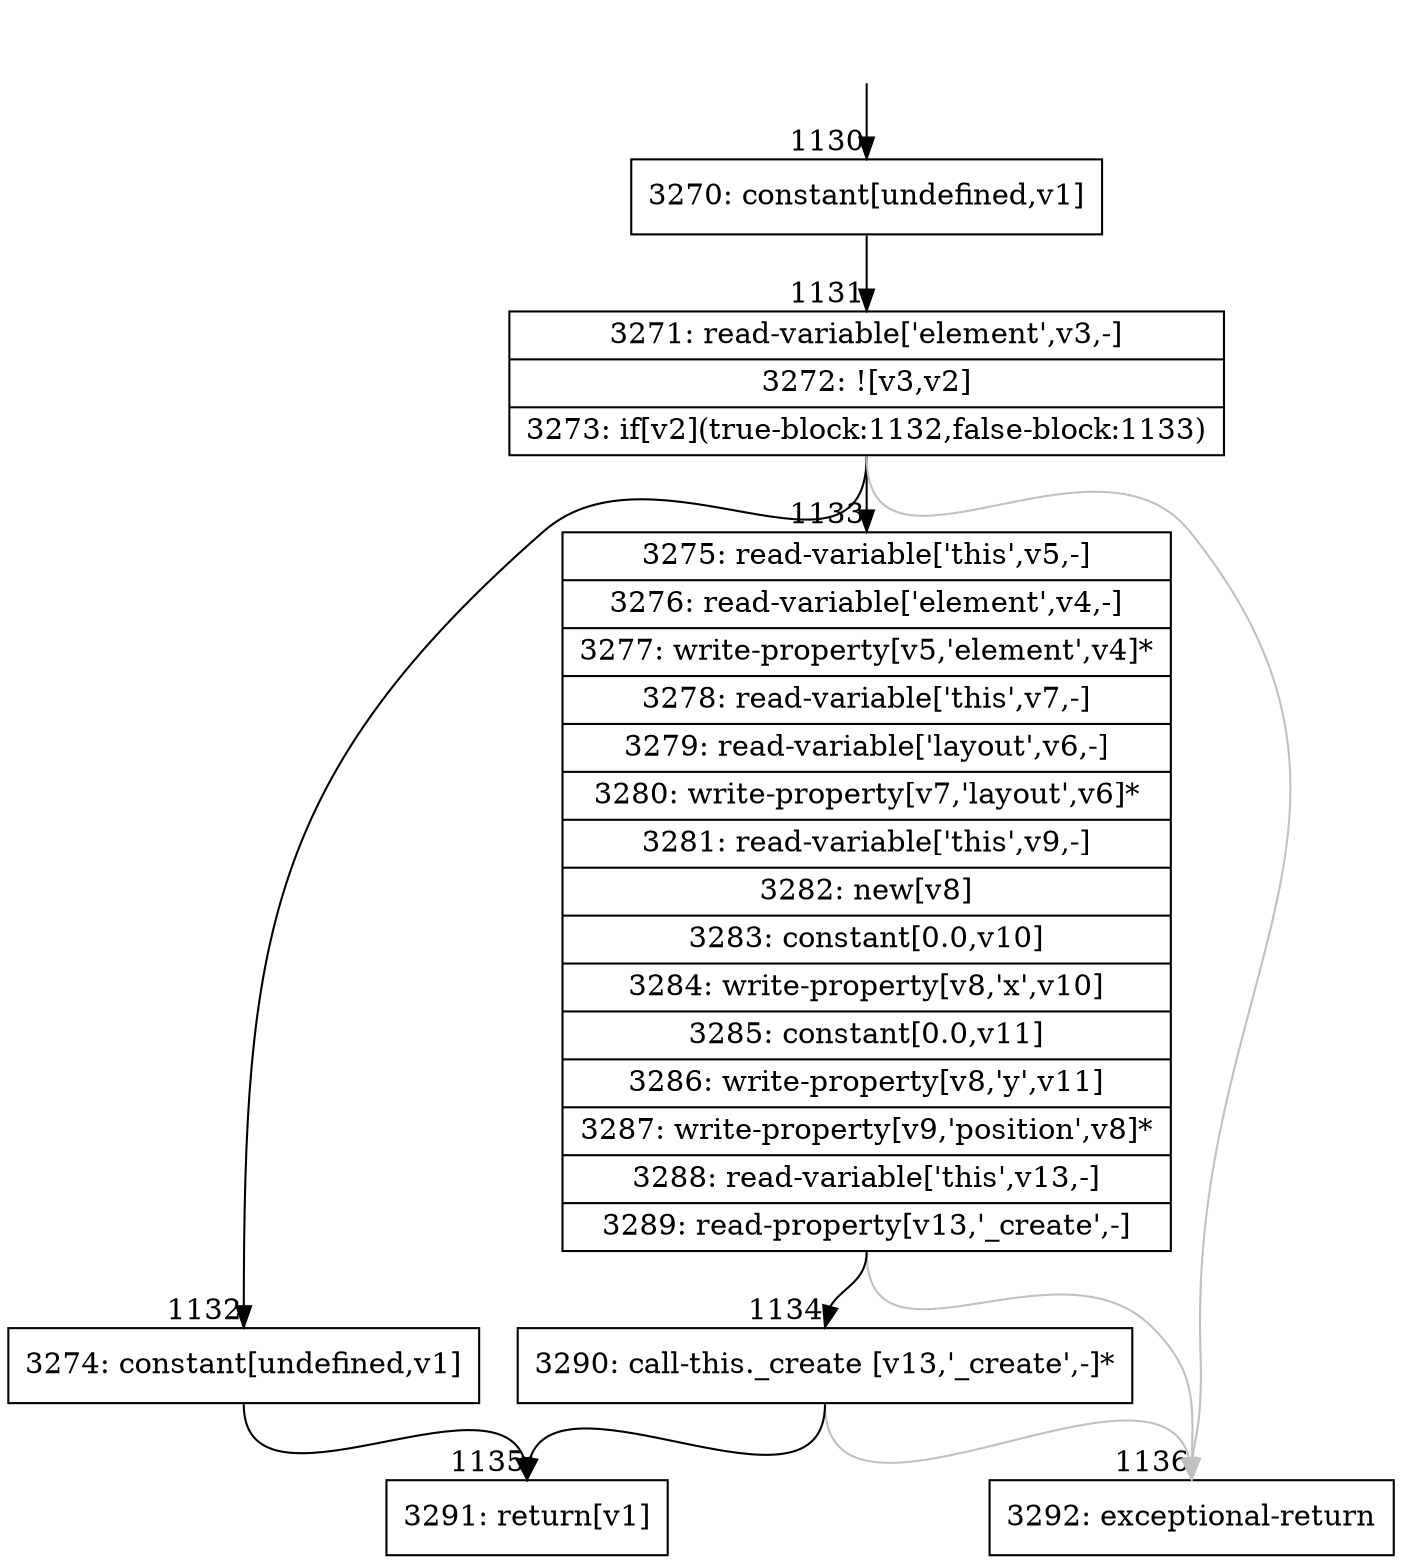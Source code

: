 digraph {
rankdir="TD"
BB_entry105[shape=none,label=""];
BB_entry105 -> BB1130 [tailport=s, headport=n, headlabel="    1130"]
BB1130 [shape=record label="{3270: constant[undefined,v1]}" ] 
BB1130 -> BB1131 [tailport=s, headport=n, headlabel="      1131"]
BB1131 [shape=record label="{3271: read-variable['element',v3,-]|3272: ![v3,v2]|3273: if[v2](true-block:1132,false-block:1133)}" ] 
BB1131 -> BB1132 [tailport=s, headport=n, headlabel="      1132"]
BB1131 -> BB1133 [tailport=s, headport=n, headlabel="      1133"]
BB1131 -> BB1136 [tailport=s, headport=n, color=gray, headlabel="      1136"]
BB1132 [shape=record label="{3274: constant[undefined,v1]}" ] 
BB1132 -> BB1135 [tailport=s, headport=n, headlabel="      1135"]
BB1133 [shape=record label="{3275: read-variable['this',v5,-]|3276: read-variable['element',v4,-]|3277: write-property[v5,'element',v4]*|3278: read-variable['this',v7,-]|3279: read-variable['layout',v6,-]|3280: write-property[v7,'layout',v6]*|3281: read-variable['this',v9,-]|3282: new[v8]|3283: constant[0.0,v10]|3284: write-property[v8,'x',v10]|3285: constant[0.0,v11]|3286: write-property[v8,'y',v11]|3287: write-property[v9,'position',v8]*|3288: read-variable['this',v13,-]|3289: read-property[v13,'_create',-]}" ] 
BB1133 -> BB1134 [tailport=s, headport=n, headlabel="      1134"]
BB1133 -> BB1136 [tailport=s, headport=n, color=gray]
BB1134 [shape=record label="{3290: call-this._create [v13,'_create',-]*}" ] 
BB1134 -> BB1135 [tailport=s, headport=n]
BB1134 -> BB1136 [tailport=s, headport=n, color=gray]
BB1135 [shape=record label="{3291: return[v1]}" ] 
BB1136 [shape=record label="{3292: exceptional-return}" ] 
//#$~ 1587
}
